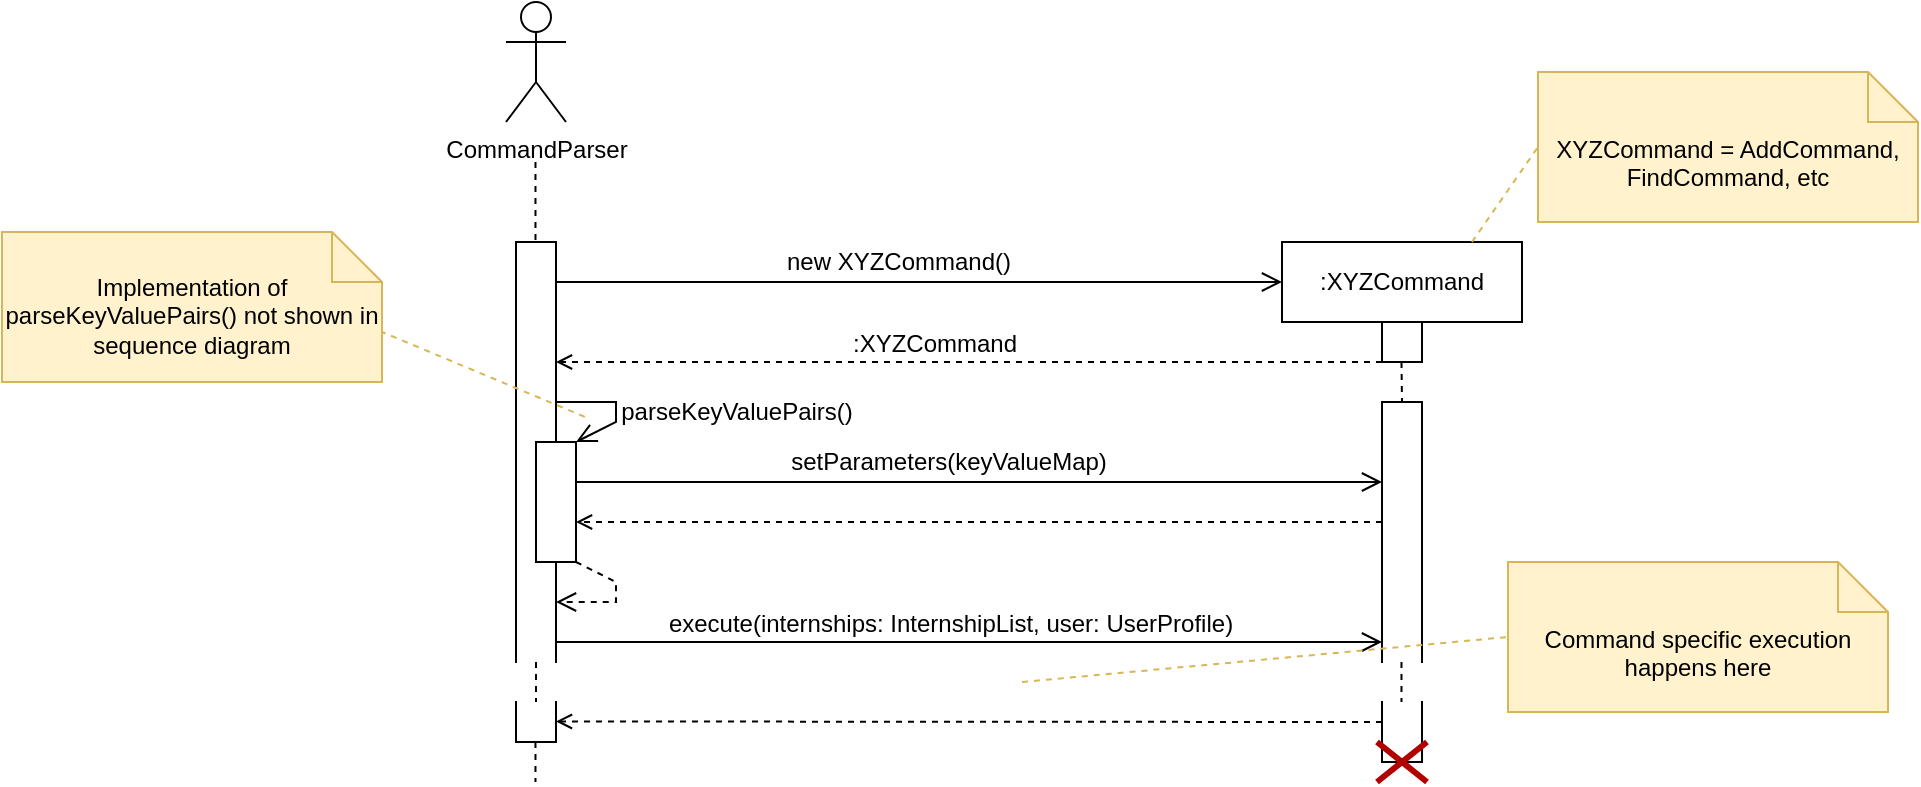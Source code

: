 <mxfile version="26.1.3">
  <diagram id="3q07VNqblSTx5j6VLEmy" name="Page-1">
    <mxGraphModel dx="925" dy="589" grid="1" gridSize="10" guides="1" tooltips="1" connect="1" arrows="1" fold="1" page="1" pageScale="1" pageWidth="1169" pageHeight="827" math="0" shadow="0">
      <root>
        <mxCell id="0" />
        <mxCell id="1" parent="0" />
        <mxCell id="_zjArbaSMD3B-iguk2qb-1" value="CommandParser" style="shape=umlActor;verticalLabelPosition=bottom;verticalAlign=top;html=1;" vertex="1" parent="1">
          <mxGeometry x="282" y="110" width="30" height="60" as="geometry" />
        </mxCell>
        <mxCell id="_zjArbaSMD3B-iguk2qb-3" value="" style="shape=partialRectangle;whiteSpace=wrap;html=1;bottom=0;point=[];connectable=0;targetShapes=umlLifeline;" vertex="1" parent="1">
          <mxGeometry x="287" y="230" width="20" height="210" as="geometry" />
        </mxCell>
        <mxCell id="_zjArbaSMD3B-iguk2qb-4" value="" style="shape=partialRectangle;whiteSpace=wrap;html=1;top=0;point=[];connectable=0;targetShapes=umlLifeline;" vertex="1" parent="1">
          <mxGeometry x="287" y="460" width="20" height="20" as="geometry" />
        </mxCell>
        <mxCell id="_zjArbaSMD3B-iguk2qb-8" value="" style="endArrow=none;startArrow=none;endFill=0;startFill=0;endSize=8;html=1;verticalAlign=bottom;labelBackgroundColor=none;strokeWidth=1;rounded=0;dashed=1;" edge="1" parent="1">
          <mxGeometry width="160" relative="1" as="geometry">
            <mxPoint x="296.74" y="190" as="sourcePoint" />
            <mxPoint x="296.74" y="230" as="targetPoint" />
          </mxGeometry>
        </mxCell>
        <mxCell id="_zjArbaSMD3B-iguk2qb-9" value="" style="endArrow=open;startArrow=none;endFill=0;startFill=0;endSize=8;html=1;verticalAlign=bottom;labelBackgroundColor=none;strokeWidth=1;rounded=0;entryX=0;entryY=0.5;entryDx=0;entryDy=0;" edge="1" parent="1" target="_zjArbaSMD3B-iguk2qb-11">
          <mxGeometry width="160" relative="1" as="geometry">
            <mxPoint x="307" y="250" as="sourcePoint" />
            <mxPoint x="487" y="250" as="targetPoint" />
          </mxGeometry>
        </mxCell>
        <mxCell id="_zjArbaSMD3B-iguk2qb-10" value="new XYZCommand()" style="text;html=1;align=center;verticalAlign=middle;resizable=0;points=[];autosize=1;strokeColor=none;fillColor=none;" vertex="1" parent="1">
          <mxGeometry x="408" y="225" width="140" height="30" as="geometry" />
        </mxCell>
        <mxCell id="_zjArbaSMD3B-iguk2qb-11" value=":XYZCommand" style="fontStyle=0;html=1;whiteSpace=wrap;" vertex="1" parent="1">
          <mxGeometry x="670" y="230" width="120" height="40" as="geometry" />
        </mxCell>
        <mxCell id="_zjArbaSMD3B-iguk2qb-12" value="" style="whiteSpace=wrap;html=1;" vertex="1" parent="1">
          <mxGeometry x="720" y="270" width="20" height="20" as="geometry" />
        </mxCell>
        <mxCell id="_zjArbaSMD3B-iguk2qb-13" value="" style="html=1;verticalAlign=bottom;labelBackgroundColor=none;endArrow=open;endFill=0;dashed=1;rounded=0;exitX=0;exitY=1;exitDx=0;exitDy=0;" edge="1" parent="1" source="_zjArbaSMD3B-iguk2qb-12">
          <mxGeometry width="160" relative="1" as="geometry">
            <mxPoint x="377" y="340" as="sourcePoint" />
            <mxPoint x="307" y="290" as="targetPoint" />
          </mxGeometry>
        </mxCell>
        <mxCell id="_zjArbaSMD3B-iguk2qb-14" value=":XYZCommand" style="text;html=1;align=center;verticalAlign=middle;resizable=0;points=[];autosize=1;strokeColor=none;fillColor=none;" vertex="1" parent="1">
          <mxGeometry x="441" y="266" width="110" height="30" as="geometry" />
        </mxCell>
        <mxCell id="_zjArbaSMD3B-iguk2qb-15" value="" style="endArrow=none;startArrow=none;endFill=0;startFill=0;endSize=8;html=1;verticalAlign=bottom;labelBackgroundColor=none;strokeWidth=1;rounded=0;dashed=1;" edge="1" parent="1">
          <mxGeometry width="160" relative="1" as="geometry">
            <mxPoint x="729.74" y="290" as="sourcePoint" />
            <mxPoint x="730" y="310" as="targetPoint" />
          </mxGeometry>
        </mxCell>
        <mxCell id="_zjArbaSMD3B-iguk2qb-17" value="" style="shape=partialRectangle;whiteSpace=wrap;html=1;bottom=0;point=[];connectable=0;targetShapes=umlLifeline;" vertex="1" parent="1">
          <mxGeometry x="720" y="310" width="20" height="130" as="geometry" />
        </mxCell>
        <mxCell id="_zjArbaSMD3B-iguk2qb-18" value="" style="shape=partialRectangle;whiteSpace=wrap;html=1;top=0;point=[];connectable=0;targetShapes=umlLifeline;" vertex="1" parent="1">
          <mxGeometry x="720" y="460" width="20" height="30" as="geometry" />
        </mxCell>
        <mxCell id="_zjArbaSMD3B-iguk2qb-19" value="execute(internships: InternshipList, user: UserProfile)" style="text;html=1;align=center;verticalAlign=middle;resizable=0;points=[];autosize=1;strokeColor=none;fillColor=none;" vertex="1" parent="1">
          <mxGeometry x="349" y="406" width="310" height="30" as="geometry" />
        </mxCell>
        <mxCell id="_zjArbaSMD3B-iguk2qb-20" value="" style="endArrow=open;startArrow=none;endFill=0;startFill=0;endSize=8;html=1;verticalAlign=bottom;labelBackgroundColor=none;strokeWidth=1;rounded=0;" edge="1" parent="1">
          <mxGeometry width="160" relative="1" as="geometry">
            <mxPoint x="307" y="430" as="sourcePoint" />
            <mxPoint x="720" y="430" as="targetPoint" />
          </mxGeometry>
        </mxCell>
        <mxCell id="_zjArbaSMD3B-iguk2qb-21" value="" style="endArrow=none;startArrow=none;endFill=0;startFill=0;endSize=8;html=1;verticalAlign=bottom;labelBackgroundColor=none;strokeWidth=1;rounded=0;dashed=1;" edge="1" parent="1">
          <mxGeometry width="160" relative="1" as="geometry">
            <mxPoint x="297" y="440" as="sourcePoint" />
            <mxPoint x="297" y="460" as="targetPoint" />
          </mxGeometry>
        </mxCell>
        <mxCell id="_zjArbaSMD3B-iguk2qb-22" value="" style="endArrow=none;startArrow=none;endFill=0;startFill=0;endSize=8;html=1;verticalAlign=bottom;labelBackgroundColor=none;strokeWidth=1;rounded=0;dashed=1;" edge="1" parent="1">
          <mxGeometry width="160" relative="1" as="geometry">
            <mxPoint x="729.74" y="440" as="sourcePoint" />
            <mxPoint x="729.74" y="460" as="targetPoint" />
          </mxGeometry>
        </mxCell>
        <mxCell id="_zjArbaSMD3B-iguk2qb-23" value="" style="html=1;verticalAlign=bottom;labelBackgroundColor=none;endArrow=open;endFill=0;dashed=1;rounded=0;" edge="1" parent="1">
          <mxGeometry width="160" relative="1" as="geometry">
            <mxPoint x="720" y="470" as="sourcePoint" />
            <mxPoint x="307" y="469.74" as="targetPoint" />
          </mxGeometry>
        </mxCell>
        <mxCell id="_zjArbaSMD3B-iguk2qb-24" value="" style="shape=umlDestroy;whiteSpace=wrap;html=1;strokeWidth=3;targetShapes=umlLifeline;fillColor=#e51400;fontColor=#ffffff;strokeColor=#B20000;" vertex="1" parent="1">
          <mxGeometry x="717.5" y="480" width="25" height="20" as="geometry" />
        </mxCell>
        <mxCell id="_zjArbaSMD3B-iguk2qb-25" value="" style="endArrow=none;startArrow=none;endFill=0;startFill=0;endSize=8;html=1;verticalAlign=bottom;labelBackgroundColor=none;strokeWidth=1;rounded=0;dashed=1;" edge="1" parent="1">
          <mxGeometry width="160" relative="1" as="geometry">
            <mxPoint x="296.74" y="480" as="sourcePoint" />
            <mxPoint x="296.74" y="500" as="targetPoint" />
          </mxGeometry>
        </mxCell>
        <mxCell id="_zjArbaSMD3B-iguk2qb-33" value="" style="endArrow=open;startArrow=none;endFill=0;startFill=0;endSize=8;html=1;verticalAlign=bottom;labelBackgroundColor=none;strokeWidth=1;rounded=0;entryX=1;entryY=0;entryDx=0;entryDy=0;" edge="1" parent="1" target="_zjArbaSMD3B-iguk2qb-34">
          <mxGeometry width="160" relative="1" as="geometry">
            <mxPoint x="307" y="310" as="sourcePoint" />
            <mxPoint x="467" y="310" as="targetPoint" />
            <Array as="points">
              <mxPoint x="337" y="310" />
              <mxPoint x="337" y="320" />
            </Array>
          </mxGeometry>
        </mxCell>
        <mxCell id="_zjArbaSMD3B-iguk2qb-34" value="" style="whiteSpace=wrap;html=1;" vertex="1" parent="1">
          <mxGeometry x="297" y="330" width="20" height="60" as="geometry" />
        </mxCell>
        <mxCell id="_zjArbaSMD3B-iguk2qb-35" value="" style="endArrow=open;startArrow=none;endFill=0;startFill=0;endSize=8;html=1;verticalAlign=bottom;dashed=1;labelBackgroundColor=none;rounded=0;exitX=1;exitY=1;exitDx=0;exitDy=0;" edge="1" parent="1" source="_zjArbaSMD3B-iguk2qb-34">
          <mxGeometry width="160" relative="1" as="geometry">
            <mxPoint x="387" y="390" as="sourcePoint" />
            <mxPoint x="307" y="410" as="targetPoint" />
            <Array as="points">
              <mxPoint x="337" y="400" />
              <mxPoint x="337" y="410" />
            </Array>
          </mxGeometry>
        </mxCell>
        <mxCell id="_zjArbaSMD3B-iguk2qb-36" value="parseKeyValuePairs()" style="text;html=1;align=center;verticalAlign=middle;resizable=0;points=[];autosize=1;strokeColor=none;fillColor=none;" vertex="1" parent="1">
          <mxGeometry x="327" y="300" width="140" height="30" as="geometry" />
        </mxCell>
        <mxCell id="_zjArbaSMD3B-iguk2qb-37" value="" style="endArrow=open;startArrow=none;endFill=0;startFill=0;endSize=8;html=1;verticalAlign=bottom;labelBackgroundColor=none;strokeWidth=1;rounded=0;" edge="1" parent="1">
          <mxGeometry width="160" relative="1" as="geometry">
            <mxPoint x="317" y="350" as="sourcePoint" />
            <mxPoint x="720" y="350" as="targetPoint" />
          </mxGeometry>
        </mxCell>
        <mxCell id="_zjArbaSMD3B-iguk2qb-38" value="setParameters(keyValueMap)" style="text;html=1;align=center;verticalAlign=middle;resizable=0;points=[];autosize=1;strokeColor=none;fillColor=none;" vertex="1" parent="1">
          <mxGeometry x="413" y="325" width="180" height="30" as="geometry" />
        </mxCell>
        <mxCell id="_zjArbaSMD3B-iguk2qb-39" value="" style="html=1;verticalAlign=bottom;labelBackgroundColor=none;endArrow=open;endFill=0;dashed=1;rounded=0;" edge="1" parent="1">
          <mxGeometry width="160" relative="1" as="geometry">
            <mxPoint x="720" y="370" as="sourcePoint" />
            <mxPoint x="317" y="370" as="targetPoint" />
          </mxGeometry>
        </mxCell>
        <mxCell id="_zjArbaSMD3B-iguk2qb-40" value="XYZCommand = AddCommand, FindCommand, etc" style="shape=note2;boundedLbl=1;whiteSpace=wrap;html=1;size=25;verticalAlign=top;align=center;fillColor=#fff2cc;strokeColor=#d6b656;" vertex="1" parent="1">
          <mxGeometry x="798" y="145" width="190" height="75" as="geometry" />
        </mxCell>
        <mxCell id="_zjArbaSMD3B-iguk2qb-41" value="" style="endArrow=none;dashed=1;html=1;rounded=0;exitX=1.005;exitY=0.131;exitDx=0;exitDy=0;entryX=0;entryY=0.5;entryDx=0;entryDy=0;entryPerimeter=0;exitPerimeter=0;fillColor=#fff2cc;strokeColor=#d6b656;" edge="1" parent="1" target="_zjArbaSMD3B-iguk2qb-40">
          <mxGeometry width="50" height="50" relative="1" as="geometry">
            <mxPoint x="765" y="230" as="sourcePoint" />
            <mxPoint x="673" y="310" as="targetPoint" />
          </mxGeometry>
        </mxCell>
        <mxCell id="_zjArbaSMD3B-iguk2qb-42" value="Command specific execution happens here" style="shape=note2;boundedLbl=1;whiteSpace=wrap;html=1;size=25;verticalAlign=top;align=center;fillColor=#fff2cc;strokeColor=#d6b656;" vertex="1" parent="1">
          <mxGeometry x="783" y="390" width="190" height="75" as="geometry" />
        </mxCell>
        <mxCell id="_zjArbaSMD3B-iguk2qb-43" value="" style="endArrow=none;dashed=1;html=1;rounded=0;entryX=0;entryY=0.5;entryDx=0;entryDy=0;entryPerimeter=0;fillColor=#fff2cc;strokeColor=#d6b656;" edge="1" parent="1" target="_zjArbaSMD3B-iguk2qb-42">
          <mxGeometry width="50" height="50" relative="1" as="geometry">
            <mxPoint x="540" y="450" as="sourcePoint" />
            <mxPoint x="525" y="540" as="targetPoint" />
          </mxGeometry>
        </mxCell>
        <mxCell id="_zjArbaSMD3B-iguk2qb-44" value="Implementation of parseKeyValuePairs() not shown in sequence diagram" style="shape=note2;boundedLbl=1;whiteSpace=wrap;html=1;size=25;verticalAlign=top;align=center;fillColor=#fff2cc;strokeColor=#d6b656;spacingTop=-11;" vertex="1" parent="1">
          <mxGeometry x="30" y="225" width="190" height="75" as="geometry" />
        </mxCell>
        <mxCell id="_zjArbaSMD3B-iguk2qb-45" value="" style="endArrow=none;dashed=1;html=1;rounded=0;entryX=0;entryY=0;entryDx=190;entryDy=50;entryPerimeter=0;fillColor=#fff2cc;strokeColor=#d6b656;exitX=-0.04;exitY=0.58;exitDx=0;exitDy=0;exitPerimeter=0;" edge="1" parent="1" target="_zjArbaSMD3B-iguk2qb-44" source="_zjArbaSMD3B-iguk2qb-36">
          <mxGeometry width="50" height="50" relative="1" as="geometry">
            <mxPoint x="227" y="350" as="sourcePoint" />
            <mxPoint x="-95" y="390" as="targetPoint" />
          </mxGeometry>
        </mxCell>
      </root>
    </mxGraphModel>
  </diagram>
</mxfile>
